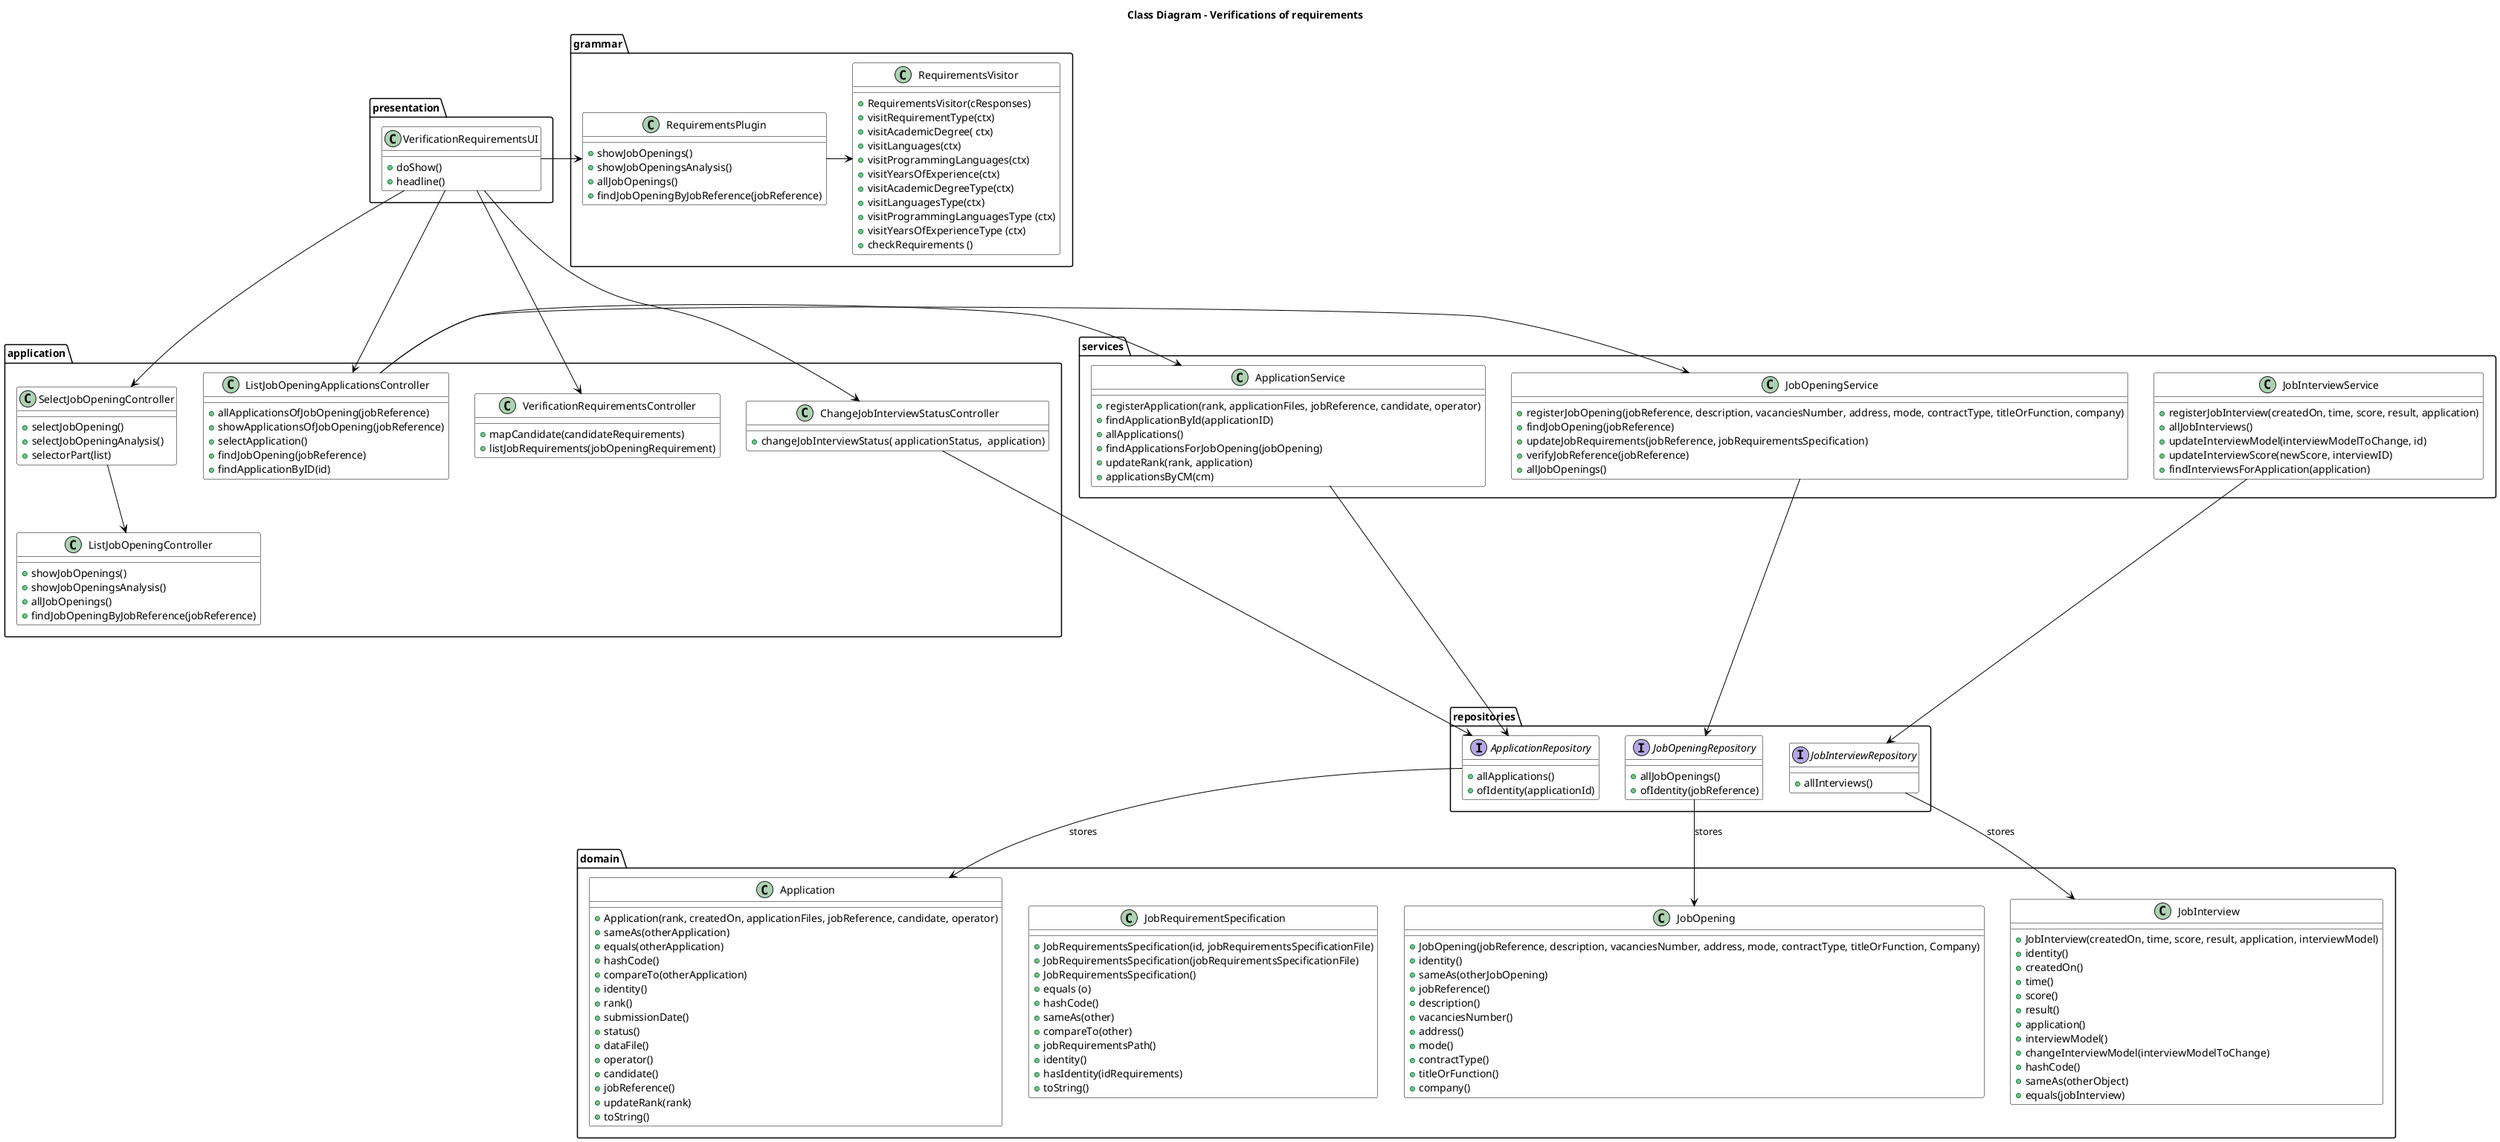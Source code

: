 @startuml
skinparam class {
    BackgroundColor White
    ArrowColor Black
    BorderColor Black
    FontColor Black
    FontSize 14
}

Title "Class Diagram - Verifications of requirements"

package "presentation" {
    class VerificationRequirementsUI {
        + doShow()
        + headline()
    }
}

package "application" {
    class SelectJobOpeningController {
        + selectJobOpening()
        + selectJobOpeningAnalysis()
        + selectorPart(list)
    }

    class ListJobOpeningApplicationsController {
        + allApplicationsOfJobOpening(jobReference)
        + showApplicationsOfJobOpening(jobReference)
        + selectApplication()
        + findJobOpening(jobReference)
        + findApplicationByID(id)
    }

    class VerificationRequirementsController {
        + mapCandidate(candidateRequirements)
        + listJobRequirements(jobOpeningRequirement)
    }

    class ChangeJobInterviewStatusController {
        + changeJobInterviewStatus( applicationStatus,  application)
    }

    class ListJobOpeningController {
        + showJobOpenings()
        + showJobOpeningsAnalysis()
        + allJobOpenings()
        + findJobOpeningByJobReference(jobReference)
    }

 }


    package "grammar" {
       class RequirementsPlugin{
        + showJobOpenings()
        + showJobOpeningsAnalysis()
        + allJobOpenings()
        + findJobOpeningByJobReference(jobReference)
        }

        class  RequirementsVisitor {
            + RequirementsVisitor(cResponses)
            + visitRequirementType(ctx)
            + visitAcademicDegree( ctx)
            + visitLanguages(ctx)
            + visitProgrammingLanguages(ctx)
            + visitYearsOfExperience(ctx)
            + visitAcademicDegreeType(ctx)
            + visitLanguagesType(ctx)
            + visitProgrammingLanguagesType (ctx)
            + visitYearsOfExperienceType (ctx)
            + checkRequirements ()
        }
    }


    package "services" {
        class ApplicationService {
            + registerApplication(rank, applicationFiles, jobReference, candidate, operator)
            + findApplicationById(applicationID)
            + allApplications()
            + findApplicationsForJobOpening(jobOpening)
            + updateRank(rank, application)
            + applicationsByCM(cm)
        }

        class JobOpeningService {
            + registerJobOpening(jobReference, description, vacanciesNumber, address, mode, contractType, titleOrFunction, company)
            + findJobOpening(jobReference)
            + updateJobRequirements(jobReference, jobRequirementsSpecification)
            + verifyJobReference(jobReference)
            + allJobOpenings()
        }

        class JobInterviewService {
            + registerJobInterview(createdOn, time, score, result, application)
            + allJobInterviews()
            + updateInterviewModel(interviewModelToChange, id)
            + updateInterviewScore(newScore, interviewID)
            + findInterviewsForApplication(application)
        }
      }




        package "repositories" {
            interface ApplicationRepository {
                + allApplications()
                + ofIdentity(applicationId)
            }

            interface JobOpeningRepository {
                + allJobOpenings()
                + ofIdentity(jobReference)
            }

            interface JobInterviewRepository {
                + allInterviews()
            }
        }

package "domain" {
    class Application {
        + Application(rank, createdOn, applicationFiles, jobReference, candidate, operator)
        + sameAs(otherApplication)
        + equals(otherApplication)
        + hashCode()
        + compareTo(otherApplication)
        + identity()
        + rank()
        + submissionDate()
        + status()
        + dataFile()
        + operator()
        + candidate()
        + jobReference()
        + updateRank(rank)
        + toString()
    }

    class JobOpening {
        + JobOpening(jobReference, description, vacanciesNumber, address, mode, contractType, titleOrFunction, Company)
        + identity()
        + sameAs(otherJobOpening)
        + jobReference()
        + description()
        + vacanciesNumber()
        + address()
        + mode()
        + contractType()
        + titleOrFunction()
        + company()
    }

    class JobRequirementSpecification{
        + JobRequirementsSpecification(id, jobRequirementsSpecificationFile)
        + JobRequirementsSpecification(jobRequirementsSpecificationFile)
        + JobRequirementsSpecification()
        + equals (o)
        + hashCode()
        + sameAs(other)
        + compareTo(other)
        + jobRequirementsPath()
        + identity()
        + hasIdentity(idRequirements)
        + toString()
    }

    class JobInterview {
            + JobInterview(createdOn, time, score, result, application, interviewModel)
            + identity()
            + createdOn()
            + time()
            + score()
            + result()
            + application()
            + interviewModel()
            + changeInterviewModel(interviewModelToChange)
            + hashCode()
            + sameAs(otherObject)
            + equals(jobInterview)
        }

VerificationRequirementsUI -> SelectJobOpeningController
VerificationRequirementsUI --> ListJobOpeningApplicationsController
VerificationRequirementsUI --> VerificationRequirementsController
VerificationRequirementsUI ---> ChangeJobInterviewStatusController
VerificationRequirementsUI -> RequirementsPlugin


SelectJobOpeningController --> ListJobOpeningController

ListJobOpeningApplicationsController -> JobOpeningService
ListJobOpeningApplicationsController -> ApplicationService

ChangeJobInterviewStatusController ---> ApplicationRepository

RequirementsPlugin -> RequirementsVisitor

JobOpeningService ----> JobOpeningRepository
ApplicationService ----> ApplicationRepository
JobInterviewService ----> JobInterviewRepository

ApplicationRepository --> Application : stores
JobOpeningRepository --> JobOpening : stores
JobInterviewRepository --> JobInterview : stores















}



@enduml


